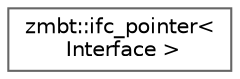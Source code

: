 digraph "Graphical Class Hierarchy"
{
 // LATEX_PDF_SIZE
  bgcolor="transparent";
  edge [fontname=Helvetica,fontsize=10,labelfontname=Helvetica,labelfontsize=10];
  node [fontname=Helvetica,fontsize=10,shape=box,height=0.2,width=0.4];
  rankdir="LR";
  Node0 [id="Node000000",label="zmbt::ifc_pointer\<\l Interface \>",height=0.2,width=0.4,color="grey40", fillcolor="white", style="filled",URL="$structzmbt_1_1ifc__pointer.html",tooltip=" "];
}
